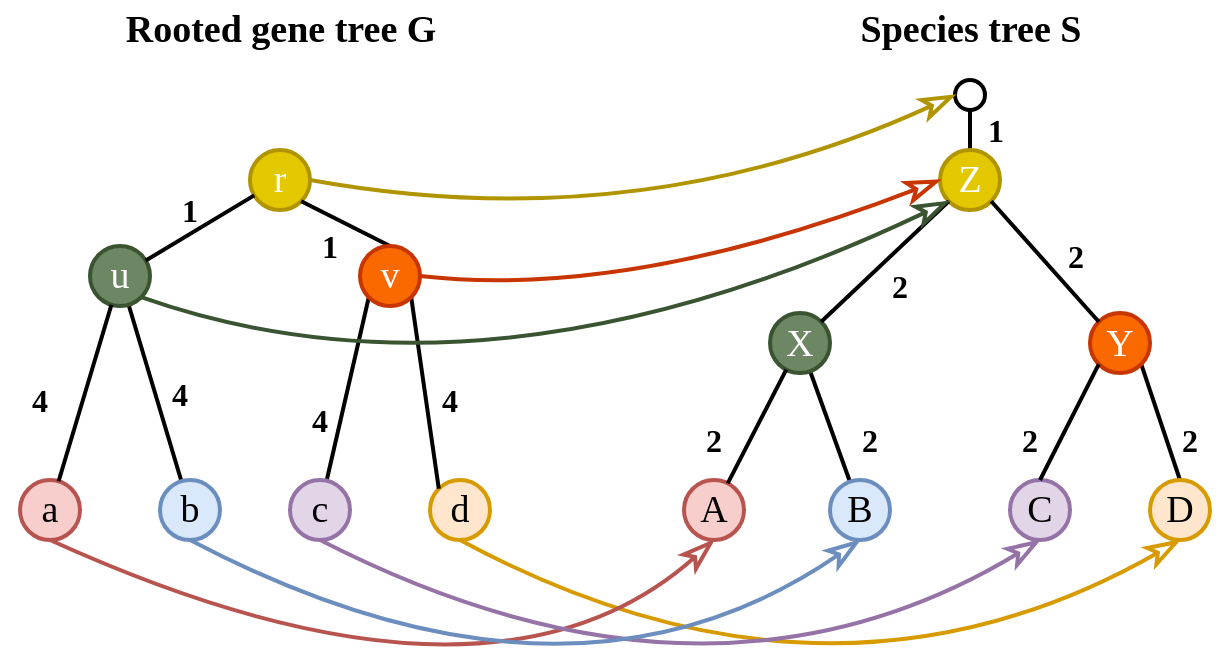 <mxfile version="14.4.2" type="device"><diagram id="uxs5uGKM2SwPQpyDR3mF" name="Page-1"><mxGraphModel dx="868" dy="450" grid="1" gridSize="10" guides="1" tooltips="1" connect="1" arrows="1" fold="1" page="1" pageScale="1" pageWidth="827" pageHeight="1169" math="0" shadow="0"><root><mxCell id="0"/><mxCell id="1" parent="0"/><mxCell id="JA0bPEDkJzAflLUAI6f0-6" value="" style="endArrow=none;html=1;strokeWidth=2;fontSize=19;fontFamily=Times New Roman;exitX=0.5;exitY=0;exitDx=0;exitDy=0;entryX=1;entryY=1;entryDx=0;entryDy=0;" parent="1" source="JA0bPEDkJzAflLUAI6f0-1" target="LRIMlyZMbr6N9pQrg8V6-140" edge="1"><mxGeometry width="50" height="50" relative="1" as="geometry"><mxPoint x="1015" y="495" as="sourcePoint"/><mxPoint x="1030" y="420" as="targetPoint"/></mxGeometry></mxCell><mxCell id="LRIMlyZMbr6N9pQrg8V6-136" value="" style="endArrow=none;html=1;strokeWidth=2;fontSize=19;fontFamily=Times New Roman;" parent="1" source="LRIMlyZMbr6N9pQrg8V6-138" target="LRIMlyZMbr6N9pQrg8V6-139" edge="1"><mxGeometry width="50" height="50" relative="1" as="geometry"><mxPoint x="639.292" y="513.416" as="sourcePoint"/><mxPoint x="816" y="480" as="targetPoint"/></mxGeometry></mxCell><mxCell id="LRIMlyZMbr6N9pQrg8V6-137" value="&lt;font style=&quot;font-size: 19px;&quot;&gt;A&lt;/font&gt;" style="ellipse;whiteSpace=wrap;html=1;aspect=fixed;strokeWidth=2;strokeColor=#b85450;fontSize=19;fontFamily=Times New Roman;labelBackgroundColor=none;fillColor=#f8cecc;" parent="1" vertex="1"><mxGeometry x="767" y="480" width="30" height="30" as="geometry"/></mxCell><mxCell id="LRIMlyZMbr6N9pQrg8V6-138" value="&lt;font style=&quot;font-size: 19px;&quot;&gt;B&lt;/font&gt;" style="ellipse;whiteSpace=wrap;html=1;aspect=fixed;strokeWidth=2;fontSize=19;fontFamily=Times New Roman;fillColor=#dae8fc;strokeColor=#6c8ebf;" parent="1" vertex="1"><mxGeometry x="840" y="480" width="30" height="30" as="geometry"/></mxCell><mxCell id="LRIMlyZMbr6N9pQrg8V6-139" value="&lt;font style=&quot;font-size: 19px;&quot;&gt;X&lt;/font&gt;" style="ellipse;whiteSpace=wrap;html=1;aspect=fixed;strokeWidth=2;fontSize=19;fontFamily=Times New Roman;fillColor=#6d8764;strokeColor=#3A5431;fontColor=#ffffff;" parent="1" vertex="1"><mxGeometry x="810" y="396.5" width="30" height="30" as="geometry"/></mxCell><mxCell id="LRIMlyZMbr6N9pQrg8V6-140" value="&lt;font style=&quot;font-size: 19px;&quot;&gt;Y&lt;/font&gt;" style="ellipse;whiteSpace=wrap;html=1;aspect=fixed;strokeWidth=2;fontSize=19;fontFamily=Times New Roman;fillColor=#fa6800;strokeColor=#C73500;fontColor=#ffffff;" parent="1" vertex="1"><mxGeometry x="970" y="396.5" width="30" height="30" as="geometry"/></mxCell><mxCell id="LRIMlyZMbr6N9pQrg8V6-141" value="" style="endArrow=none;html=1;strokeWidth=2;fontSize=19;fontFamily=Times New Roman;" parent="1" source="LRIMlyZMbr6N9pQrg8V6-139" target="LRIMlyZMbr6N9pQrg8V6-137" edge="1"><mxGeometry width="50" height="50" relative="1" as="geometry"><mxPoint x="629.292" y="503.416" as="sourcePoint"/><mxPoint x="602.708" y="556.584" as="targetPoint"/></mxGeometry></mxCell><mxCell id="LRIMlyZMbr6N9pQrg8V6-143" value="&lt;b style=&quot;font-size: 19px;&quot;&gt;Species tree S&lt;/b&gt;" style="text;html=1;align=center;verticalAlign=middle;resizable=0;points=[];autosize=1;fontSize=19;fontFamily=Times New Roman;" parent="1" vertex="1"><mxGeometry x="845" y="240" width="130" height="30" as="geometry"/></mxCell><mxCell id="LRIMlyZMbr6N9pQrg8V6-148" value="&lt;b style=&quot;font-size: 19px&quot;&gt;Rooted gene tree G&lt;/b&gt;" style="text;html=1;align=center;verticalAlign=middle;resizable=0;points=[];autosize=1;fontSize=19;fontFamily=Times New Roman;" parent="1" vertex="1"><mxGeometry x="480" y="240" width="170" height="30" as="geometry"/></mxCell><mxCell id="LRIMlyZMbr6N9pQrg8V6-159" value="&lt;font style=&quot;font-size: 19px;&quot;&gt;C&lt;/font&gt;" style="ellipse;whiteSpace=wrap;html=1;aspect=fixed;strokeWidth=2;fontSize=19;fontFamily=Times New Roman;fillColor=#e1d5e7;strokeColor=#9673a6;" parent="1" vertex="1"><mxGeometry x="930" y="480" width="30" height="30" as="geometry"/></mxCell><mxCell id="LRIMlyZMbr6N9pQrg8V6-160" value="" style="endArrow=none;html=1;strokeWidth=2;fontSize=19;fontFamily=Times New Roman;entryX=0;entryY=1;entryDx=0;entryDy=0;" parent="1" source="LRIMlyZMbr6N9pQrg8V6-172" target="JA0bPEDkJzAflLUAI6f0-16" edge="1"><mxGeometry width="50" height="50" relative="1" as="geometry"><mxPoint x="585" y="530" as="sourcePoint"/><mxPoint x="271.708" y="546.584" as="targetPoint"/></mxGeometry></mxCell><mxCell id="LRIMlyZMbr6N9pQrg8V6-161" value="" style="endArrow=none;html=1;strokeWidth=2;fontSize=19;fontFamily=Times New Roman;" parent="1" source="LRIMlyZMbr6N9pQrg8V6-163" target="LRIMlyZMbr6N9pQrg8V6-164" edge="1"><mxGeometry width="50" height="50" relative="1" as="geometry"><mxPoint x="288.292" y="483.416" as="sourcePoint"/><mxPoint x="465" y="450" as="targetPoint"/></mxGeometry></mxCell><mxCell id="LRIMlyZMbr6N9pQrg8V6-162" value="&lt;font style=&quot;font-size: 19px&quot;&gt;a&lt;/font&gt;" style="ellipse;whiteSpace=wrap;html=1;aspect=fixed;strokeWidth=2;strokeColor=#b85450;fontSize=19;fontFamily=Times New Roman;labelBackgroundColor=none;fillColor=#f8cecc;" parent="1" vertex="1"><mxGeometry x="435" y="480" width="30" height="30" as="geometry"/></mxCell><mxCell id="LRIMlyZMbr6N9pQrg8V6-163" value="&lt;font style=&quot;font-size: 19px&quot;&gt;b&lt;/font&gt;" style="ellipse;whiteSpace=wrap;html=1;aspect=fixed;strokeWidth=2;fontSize=19;fontFamily=Times New Roman;fillColor=#dae8fc;strokeColor=#6c8ebf;" parent="1" vertex="1"><mxGeometry x="505" y="480" width="30" height="30" as="geometry"/></mxCell><mxCell id="LRIMlyZMbr6N9pQrg8V6-164" value="&lt;font style=&quot;font-size: 19px&quot;&gt;u&lt;/font&gt;" style="ellipse;whiteSpace=wrap;html=1;aspect=fixed;strokeWidth=2;fontSize=19;fontFamily=Times New Roman;fillColor=#6d8764;strokeColor=#3A5431;fontColor=#ffffff;" parent="1" vertex="1"><mxGeometry x="470" y="363" width="30" height="30" as="geometry"/></mxCell><mxCell id="LRIMlyZMbr6N9pQrg8V6-165" value="&lt;font style=&quot;font-size: 19px&quot;&gt;r&lt;/font&gt;" style="ellipse;whiteSpace=wrap;html=1;aspect=fixed;strokeWidth=2;fontSize=19;fontFamily=Times New Roman;fillColor=#e3c800;strokeColor=#B09500;fontColor=#ffffff;" parent="1" vertex="1"><mxGeometry x="550" y="315" width="30" height="30" as="geometry"/></mxCell><mxCell id="LRIMlyZMbr6N9pQrg8V6-166" value="" style="endArrow=none;html=1;strokeWidth=2;fontSize=19;fontFamily=Times New Roman;" parent="1" source="LRIMlyZMbr6N9pQrg8V6-164" target="LRIMlyZMbr6N9pQrg8V6-162" edge="1"><mxGeometry width="50" height="50" relative="1" as="geometry"><mxPoint x="278.292" y="473.416" as="sourcePoint"/><mxPoint x="251.708" y="526.584" as="targetPoint"/></mxGeometry></mxCell><mxCell id="LRIMlyZMbr6N9pQrg8V6-167" value="" style="endArrow=none;html=1;strokeWidth=2;fontSize=19;fontFamily=Times New Roman;" parent="1" source="LRIMlyZMbr6N9pQrg8V6-165" target="LRIMlyZMbr6N9pQrg8V6-164" edge="1"><mxGeometry width="50" height="50" relative="1" as="geometry"><mxPoint x="308.292" y="503.416" as="sourcePoint"/><mxPoint x="281.708" y="556.584" as="targetPoint"/></mxGeometry></mxCell><mxCell id="LRIMlyZMbr6N9pQrg8V6-172" value="&lt;font style=&quot;font-size: 19px&quot;&gt;c&lt;/font&gt;" style="ellipse;whiteSpace=wrap;html=1;aspect=fixed;strokeWidth=2;fontSize=19;fontFamily=Times New Roman;fillColor=#e1d5e7;strokeColor=#9673a6;" parent="1" vertex="1"><mxGeometry x="570" y="480" width="30" height="30" as="geometry"/></mxCell><mxCell id="LRIMlyZMbr6N9pQrg8V6-173" value="" style="endArrow=none;html=1;strokeWidth=2;fontSize=15;fontColor=#000000;exitX=0.5;exitY=0;exitDx=0;exitDy=0;" parent="1" source="LRIMlyZMbr6N9pQrg8V6-179" target="JA0bPEDkJzAflLUAI6f0-3" edge="1"><mxGeometry width="50" height="50" relative="1" as="geometry"><mxPoint x="705" y="400" as="sourcePoint"/><mxPoint x="866" y="330" as="targetPoint"/></mxGeometry></mxCell><mxCell id="LRIMlyZMbr6N9pQrg8V6-179" value="" style="ellipse;whiteSpace=wrap;html=1;aspect=fixed;strokeWidth=2;fontSize=19;fontFamily=Times New Roman;" parent="1" vertex="1"><mxGeometry x="902.5" y="280" width="15" height="15" as="geometry"/></mxCell><mxCell id="LRIMlyZMbr6N9pQrg8V6-184" value="" style="endArrow=classicThin;html=1;strokeColor=#B09500;strokeWidth=2;fontSize=15;fontColor=#000000;exitX=1;exitY=0.5;exitDx=0;exitDy=0;entryX=0;entryY=0.5;entryDx=0;entryDy=0;fillColor=#e3c800;endFill=0;curved=1;endSize=12;" parent="1" source="LRIMlyZMbr6N9pQrg8V6-165" target="LRIMlyZMbr6N9pQrg8V6-179" edge="1"><mxGeometry width="50" height="50" relative="1" as="geometry"><mxPoint x="795" y="300" as="sourcePoint"/><mxPoint x="845" y="250" as="targetPoint"/><Array as="points"><mxPoint x="745" y="360"/></Array></mxGeometry></mxCell><mxCell id="LRIMlyZMbr6N9pQrg8V6-185" value="" style="endArrow=classicThin;html=1;fontSize=15;fontColor=#000000;endFill=0;exitX=0.5;exitY=1;exitDx=0;exitDy=0;endSize=12;strokeWidth=2;fillColor=#ffe6cc;strokeColor=#d79b00;curved=1;entryX=0.5;entryY=1;entryDx=0;entryDy=0;" parent="1" source="JA0bPEDkJzAflLUAI6f0-10" target="JA0bPEDkJzAflLUAI6f0-1" edge="1"><mxGeometry width="50" height="50" relative="1" as="geometry"><mxPoint x="605" y="135" as="sourcePoint"/><mxPoint x="810" y="400" as="targetPoint"/><Array as="points"><mxPoint x="840" y="610"/></Array></mxGeometry></mxCell><mxCell id="7pcF8f26fYmifXVNrIt_-2" value="" style="endArrow=classicThin;endFill=0;endSize=12;html=1;strokeWidth=2;sourcePerimeterSpacing=0;fontSize=19;fontFamily=Times New Roman;entryX=0.5;entryY=1;entryDx=0;entryDy=0;fillColor=#f8cecc;strokeColor=#b85450;curved=1;exitX=0.5;exitY=1;exitDx=0;exitDy=0;" parent="1" source="LRIMlyZMbr6N9pQrg8V6-162" target="LRIMlyZMbr6N9pQrg8V6-137" edge="1"><mxGeometry width="160" relative="1" as="geometry"><mxPoint x="540" y="510" as="sourcePoint"/><mxPoint x="790" y="510" as="targetPoint"/><Array as="points"><mxPoint x="670" y="610"/></Array></mxGeometry></mxCell><mxCell id="7pcF8f26fYmifXVNrIt_-3" value="" style="endArrow=classicThin;endFill=0;endSize=12;html=1;strokeWidth=2;sourcePerimeterSpacing=0;fontSize=19;fontFamily=Times New Roman;fillColor=#e1d5e7;strokeColor=#9673a6;curved=1;exitX=0.5;exitY=1;exitDx=0;exitDy=0;entryX=0.5;entryY=1;entryDx=0;entryDy=0;" parent="1" source="LRIMlyZMbr6N9pQrg8V6-172" target="LRIMlyZMbr6N9pQrg8V6-159" edge="1"><mxGeometry width="160" relative="1" as="geometry"><mxPoint x="610" y="510" as="sourcePoint"/><mxPoint x="920" y="500" as="targetPoint"/><Array as="points"><mxPoint x="780" y="610"/></Array></mxGeometry></mxCell><mxCell id="7pcF8f26fYmifXVNrIt_-4" value="" style="endArrow=classicThin;endFill=0;endSize=12;html=1;strokeWidth=2;sourcePerimeterSpacing=0;entryX=0.5;entryY=1;entryDx=0;entryDy=0;fontSize=19;fontFamily=Times New Roman;exitX=0.5;exitY=1;exitDx=0;exitDy=0;fillColor=#dae8fc;strokeColor=#6c8ebf;curved=1;" parent="1" source="LRIMlyZMbr6N9pQrg8V6-163" target="LRIMlyZMbr6N9pQrg8V6-138" edge="1"><mxGeometry width="160" relative="1" as="geometry"><mxPoint x="670" y="510" as="sourcePoint"/><mxPoint x="920" y="510" as="targetPoint"/><Array as="points"><mxPoint x="710" y="610"/></Array></mxGeometry></mxCell><mxCell id="JA0bPEDkJzAflLUAI6f0-1" value="&lt;font style=&quot;font-size: 19px&quot;&gt;D&lt;/font&gt;" style="ellipse;whiteSpace=wrap;html=1;aspect=fixed;strokeWidth=2;fontSize=19;fontFamily=Times New Roman;fillColor=#ffe6cc;strokeColor=#d79b00;" parent="1" vertex="1"><mxGeometry x="1000" y="480" width="30" height="30" as="geometry"/></mxCell><mxCell id="JA0bPEDkJzAflLUAI6f0-3" value="&lt;font style=&quot;font-size: 19px&quot;&gt;Z&lt;/font&gt;" style="ellipse;whiteSpace=wrap;html=1;aspect=fixed;strokeWidth=2;fontSize=19;fontFamily=Times New Roman;fillColor=#e3c800;strokeColor=#B09500;fontColor=#ffffff;" parent="1" vertex="1"><mxGeometry x="895" y="315" width="30" height="30" as="geometry"/></mxCell><mxCell id="JA0bPEDkJzAflLUAI6f0-5" value="" style="endArrow=none;html=1;strokeWidth=2;fontSize=19;fontFamily=Times New Roman;entryX=0;entryY=1;entryDx=0;entryDy=0;exitX=0.5;exitY=0;exitDx=0;exitDy=0;" parent="1" source="LRIMlyZMbr6N9pQrg8V6-159" target="LRIMlyZMbr6N9pQrg8V6-140" edge="1"><mxGeometry width="50" height="50" relative="1" as="geometry"><mxPoint x="960" y="460" as="sourcePoint"/><mxPoint x="798.9" y="491.681" as="targetPoint"/></mxGeometry></mxCell><mxCell id="JA0bPEDkJzAflLUAI6f0-9" value="" style="endArrow=none;html=1;strokeWidth=2;fontSize=19;fontFamily=Times New Roman;entryX=1;entryY=1;entryDx=0;entryDy=0;exitX=0;exitY=0;exitDx=0;exitDy=0;" parent="1" source="LRIMlyZMbr6N9pQrg8V6-140" target="JA0bPEDkJzAflLUAI6f0-3" edge="1"><mxGeometry width="50" height="50" relative="1" as="geometry"><mxPoint x="845.897" y="411.192" as="sourcePoint"/><mxPoint x="909.393" y="350.607" as="targetPoint"/></mxGeometry></mxCell><mxCell id="JA0bPEDkJzAflLUAI6f0-10" value="&lt;font style=&quot;font-size: 19px&quot;&gt;d&lt;/font&gt;" style="ellipse;whiteSpace=wrap;html=1;aspect=fixed;strokeWidth=2;fontSize=19;fontFamily=Times New Roman;fillColor=#ffe6cc;strokeColor=#d79b00;" parent="1" vertex="1"><mxGeometry x="640" y="480" width="30" height="30" as="geometry"/></mxCell><mxCell id="JA0bPEDkJzAflLUAI6f0-17" value="" style="endArrow=none;html=1;strokeWidth=2;fontSize=19;fontFamily=Times New Roman;entryX=1;entryY=1;entryDx=0;entryDy=0;exitX=0;exitY=0;exitDx=0;exitDy=0;" parent="1" source="JA0bPEDkJzAflLUAI6f0-10" target="JA0bPEDkJzAflLUAI6f0-16" edge="1"><mxGeometry width="50" height="50" relative="1" as="geometry"><mxPoint x="598.982" y="490.538" as="sourcePoint"/><mxPoint x="614.393" y="435.607" as="targetPoint"/></mxGeometry></mxCell><mxCell id="JA0bPEDkJzAflLUAI6f0-18" value="" style="endArrow=none;html=1;strokeWidth=2;fontSize=19;fontFamily=Times New Roman;entryX=0.5;entryY=0;entryDx=0;entryDy=0;exitX=1;exitY=1;exitDx=0;exitDy=0;" parent="1" source="LRIMlyZMbr6N9pQrg8V6-165" target="JA0bPEDkJzAflLUAI6f0-16" edge="1"><mxGeometry width="50" height="50" relative="1" as="geometry"><mxPoint x="608.982" y="500.538" as="sourcePoint"/><mxPoint x="624.393" y="445.607" as="targetPoint"/></mxGeometry></mxCell><mxCell id="JA0bPEDkJzAflLUAI6f0-19" value="" style="endArrow=classicThin;html=1;strokeWidth=2;fontSize=15;fontColor=#000000;exitX=1;exitY=0.5;exitDx=0;exitDy=0;endFill=0;curved=1;endSize=12;fillColor=#fa6800;strokeColor=#C73500;entryX=0;entryY=0.5;entryDx=0;entryDy=0;" parent="1" source="JA0bPEDkJzAflLUAI6f0-16" target="JA0bPEDkJzAflLUAI6f0-3" edge="1"><mxGeometry width="50" height="50" relative="1" as="geometry"><mxPoint x="510" y="388" as="sourcePoint"/><mxPoint x="870" y="330" as="targetPoint"/><Array as="points"><mxPoint x="740" y="390"/></Array></mxGeometry></mxCell><mxCell id="JA0bPEDkJzAflLUAI6f0-21" value="&lt;font face=&quot;Times New Roman&quot;&gt;&lt;span style=&quot;font-size: 16px&quot;&gt;&lt;b&gt;2&lt;/b&gt;&lt;/span&gt;&lt;/font&gt;" style="text;html=1;strokeColor=none;fillColor=none;align=center;verticalAlign=middle;whiteSpace=wrap;rounded=0;" parent="1" vertex="1"><mxGeometry x="762" y="450" width="40" height="20" as="geometry"/></mxCell><mxCell id="JA0bPEDkJzAflLUAI6f0-22" value="&lt;font face=&quot;Times New Roman&quot; size=&quot;1&quot;&gt;&lt;b style=&quot;font-size: 16px&quot;&gt;2&lt;/b&gt;&lt;/font&gt;" style="text;html=1;strokeColor=none;fillColor=none;align=center;verticalAlign=middle;whiteSpace=wrap;rounded=0;" parent="1" vertex="1"><mxGeometry x="840" y="450" width="40" height="20" as="geometry"/></mxCell><mxCell id="JA0bPEDkJzAflLUAI6f0-23" value="&lt;font face=&quot;Times New Roman&quot; size=&quot;1&quot;&gt;&lt;b style=&quot;font-size: 16px&quot;&gt;2&lt;/b&gt;&lt;/font&gt;" style="text;html=1;strokeColor=none;fillColor=none;align=center;verticalAlign=middle;whiteSpace=wrap;rounded=0;" parent="1" vertex="1"><mxGeometry x="920" y="450" width="40" height="20" as="geometry"/></mxCell><mxCell id="JA0bPEDkJzAflLUAI6f0-24" value="&lt;font face=&quot;Times New Roman&quot; size=&quot;1&quot;&gt;&lt;b style=&quot;font-size: 16px&quot;&gt;2&lt;/b&gt;&lt;/font&gt;" style="text;html=1;strokeColor=none;fillColor=none;align=center;verticalAlign=middle;whiteSpace=wrap;rounded=0;" parent="1" vertex="1"><mxGeometry x="1000" y="450" width="40" height="20" as="geometry"/></mxCell><mxCell id="JA0bPEDkJzAflLUAI6f0-25" value="&lt;font face=&quot;Times New Roman&quot; size=&quot;1&quot;&gt;&lt;b style=&quot;font-size: 16px&quot;&gt;2&lt;/b&gt;&lt;/font&gt;" style="text;html=1;strokeColor=none;fillColor=none;align=center;verticalAlign=middle;whiteSpace=wrap;rounded=0;" parent="1" vertex="1"><mxGeometry x="942.5" y="357.5" width="40" height="20" as="geometry"/></mxCell><mxCell id="JA0bPEDkJzAflLUAI6f0-28" value="&lt;font face=&quot;Times New Roman&quot; size=&quot;1&quot;&gt;&lt;b style=&quot;font-size: 16px&quot;&gt;1&lt;/b&gt;&lt;/font&gt;" style="text;html=1;strokeColor=none;fillColor=none;align=center;verticalAlign=middle;whiteSpace=wrap;rounded=0;" parent="1" vertex="1"><mxGeometry x="902.5" y="295" width="40" height="20" as="geometry"/></mxCell><mxCell id="JA0bPEDkJzAflLUAI6f0-29" value="&lt;font face=&quot;Times New Roman&quot; size=&quot;1&quot;&gt;&lt;b style=&quot;font-size: 16px&quot;&gt;4&lt;/b&gt;&lt;/font&gt;" style="text;html=1;strokeColor=none;fillColor=none;align=center;verticalAlign=middle;whiteSpace=wrap;rounded=0;" parent="1" vertex="1"><mxGeometry x="565" y="440" width="40" height="20" as="geometry"/></mxCell><mxCell id="JA0bPEDkJzAflLUAI6f0-30" value="&lt;font face=&quot;Times New Roman&quot; size=&quot;1&quot;&gt;&lt;b style=&quot;font-size: 16px&quot;&gt;4&lt;/b&gt;&lt;/font&gt;" style="text;html=1;strokeColor=none;fillColor=none;align=center;verticalAlign=middle;whiteSpace=wrap;rounded=0;" parent="1" vertex="1"><mxGeometry x="630" y="430" width="40" height="20" as="geometry"/></mxCell><mxCell id="JA0bPEDkJzAflLUAI6f0-31" value="&lt;font face=&quot;Times New Roman&quot;&gt;&lt;span style=&quot;font-size: 16px&quot;&gt;&lt;b&gt;1&lt;/b&gt;&lt;/span&gt;&lt;/font&gt;" style="text;html=1;strokeColor=none;fillColor=none;align=center;verticalAlign=middle;whiteSpace=wrap;rounded=0;" parent="1" vertex="1"><mxGeometry x="570" y="353" width="40" height="20" as="geometry"/></mxCell><mxCell id="JA0bPEDkJzAflLUAI6f0-32" value="&lt;font face=&quot;Times New Roman&quot; size=&quot;1&quot;&gt;&lt;b style=&quot;font-size: 16px&quot;&gt;1&lt;/b&gt;&lt;/font&gt;" style="text;html=1;strokeColor=none;fillColor=none;align=center;verticalAlign=middle;whiteSpace=wrap;rounded=0;" parent="1" vertex="1"><mxGeometry x="500" y="335" width="40" height="20" as="geometry"/></mxCell><mxCell id="JA0bPEDkJzAflLUAI6f0-33" value="&lt;font face=&quot;Times New Roman&quot; size=&quot;1&quot;&gt;&lt;b style=&quot;font-size: 16px&quot;&gt;4&lt;/b&gt;&lt;/font&gt;" style="text;html=1;strokeColor=none;fillColor=none;align=center;verticalAlign=middle;whiteSpace=wrap;rounded=0;" parent="1" vertex="1"><mxGeometry x="425" y="430" width="40" height="20" as="geometry"/></mxCell><mxCell id="JA0bPEDkJzAflLUAI6f0-34" value="&lt;font face=&quot;Times New Roman&quot; size=&quot;1&quot;&gt;&lt;b style=&quot;font-size: 16px&quot;&gt;4&lt;/b&gt;&lt;/font&gt;" style="text;html=1;strokeColor=none;fillColor=none;align=center;verticalAlign=middle;whiteSpace=wrap;rounded=0;" parent="1" vertex="1"><mxGeometry x="495" y="426.5" width="40" height="20" as="geometry"/></mxCell><mxCell id="JA0bPEDkJzAflLUAI6f0-35" value="" style="endArrow=none;html=1;strokeWidth=2;fontSize=19;fontFamily=Times New Roman;entryX=1;entryY=0;entryDx=0;entryDy=0;exitX=0;exitY=1;exitDx=0;exitDy=0;" parent="1" source="JA0bPEDkJzAflLUAI6f0-3" target="LRIMlyZMbr6N9pQrg8V6-139" edge="1"><mxGeometry width="50" height="50" relative="1" as="geometry"><mxPoint x="984.393" y="410.893" as="sourcePoint"/><mxPoint x="930.607" y="350.607" as="targetPoint"/></mxGeometry></mxCell><mxCell id="JA0bPEDkJzAflLUAI6f0-36" value="" style="endArrow=classicThin;html=1;strokeWidth=2;fontSize=15;fontColor=#000000;exitX=1;exitY=1;exitDx=0;exitDy=0;entryX=0;entryY=1;entryDx=0;entryDy=0;endFill=0;curved=1;endSize=12;fillColor=#6d8764;strokeColor=#3A5431;" parent="1" source="LRIMlyZMbr6N9pQrg8V6-164" target="JA0bPEDkJzAflLUAI6f0-3" edge="1"><mxGeometry width="50" height="50" relative="1" as="geometry"><mxPoint x="640" y="425" as="sourcePoint"/><mxPoint x="980" y="421.5" as="targetPoint"/><Array as="points"><mxPoint x="670" y="450"/></Array></mxGeometry></mxCell><mxCell id="JA0bPEDkJzAflLUAI6f0-37" value="&lt;font face=&quot;Times New Roman&quot; size=&quot;1&quot;&gt;&lt;b style=&quot;font-size: 16px&quot;&gt;2&lt;/b&gt;&lt;/font&gt;" style="text;html=1;strokeColor=none;fillColor=none;align=center;verticalAlign=middle;whiteSpace=wrap;rounded=0;" parent="1" vertex="1"><mxGeometry x="855" y="373" width="40" height="20" as="geometry"/></mxCell><mxCell id="JA0bPEDkJzAflLUAI6f0-16" value="&lt;font style=&quot;font-size: 19px&quot;&gt;v&lt;/font&gt;" style="ellipse;whiteSpace=wrap;html=1;aspect=fixed;strokeWidth=2;fontSize=19;fontFamily=Times New Roman;fillColor=#fa6800;strokeColor=#C73500;fontColor=#ffffff;" parent="1" vertex="1"><mxGeometry x="605" y="363" width="30" height="30" as="geometry"/></mxCell></root></mxGraphModel></diagram></mxfile>